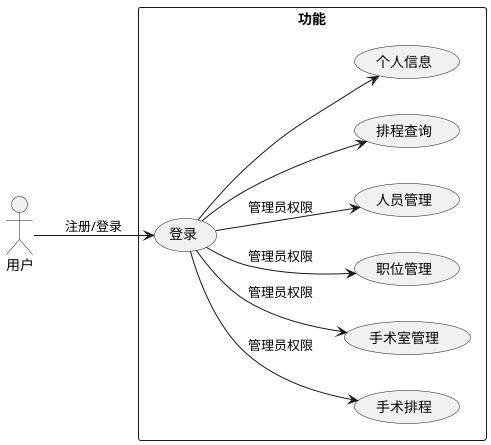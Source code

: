 @startuml

left to right direction

actor "用户" as Admin

rectangle "功能" {
    usecase (登录) as UC1

    usecase (手术排程) as UC3
    usecase (手术室管理) as UC4
    usecase (职位管理) as UC5
    usecase (人员管理) as UC6
    usecase (排程查询) as UC7
    usecase (个人信息) as UC8


    Admin --> UC1 : 注册/登录
    UC1 --> UC3:管理员权限
    UC1 --> UC4:管理员权限
    UC1 --> UC5:管理员权限
    UC1 --> UC6:管理员权限
    UC1 --> UC7
    UC1 --> UC8

}

@enduml
